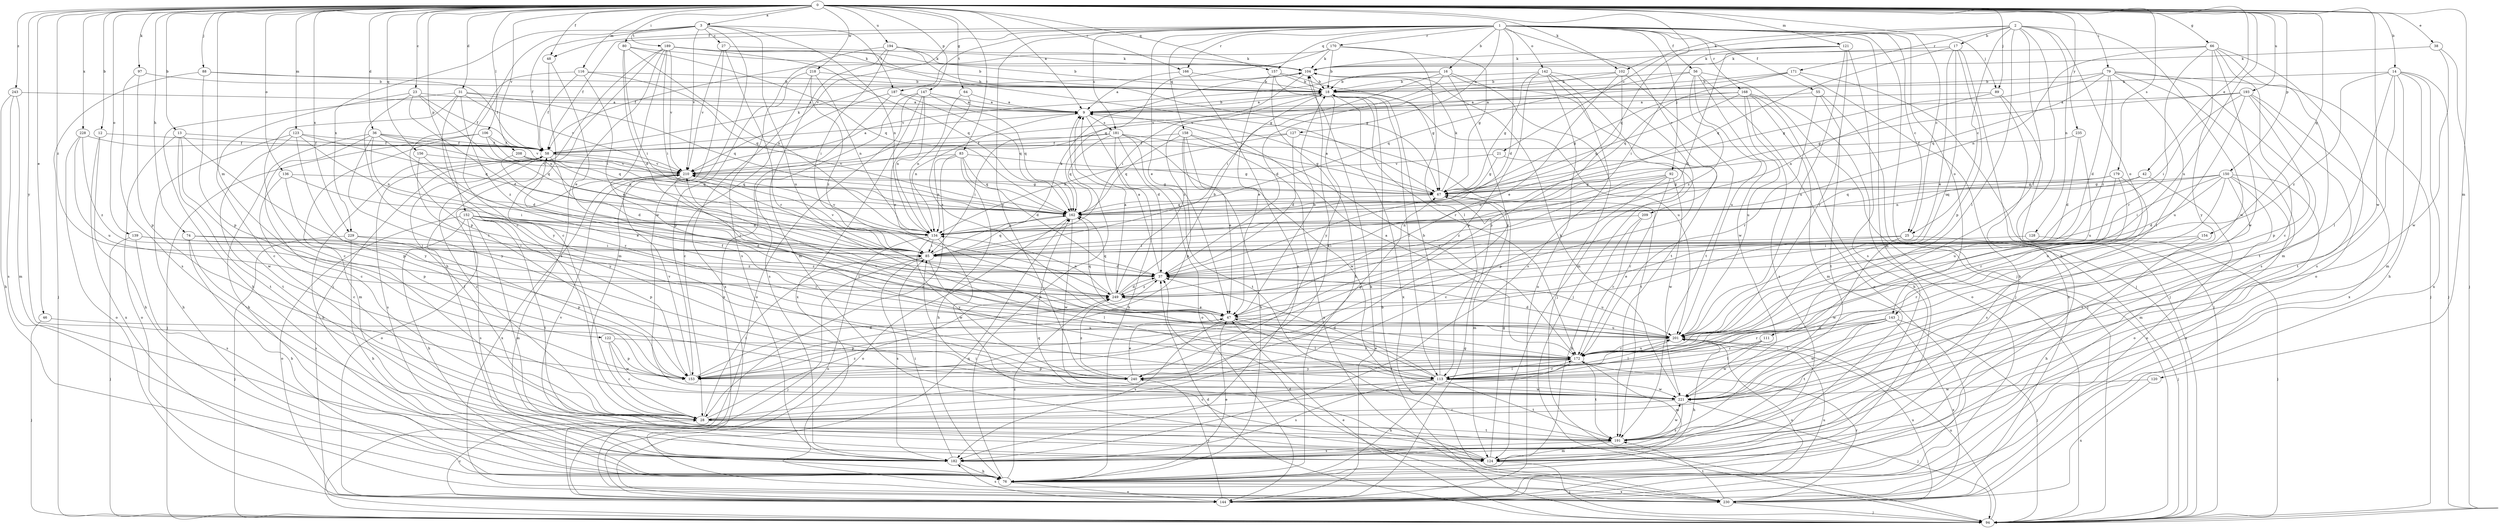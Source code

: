 strict digraph  {
0;
1;
2;
3;
9;
12;
13;
14;
16;
17;
18;
21;
23;
25;
27;
28;
31;
36;
37;
38;
42;
46;
47;
48;
55;
56;
58;
64;
66;
67;
74;
76;
79;
80;
83;
85;
88;
89;
92;
94;
97;
102;
104;
106;
111;
113;
116;
120;
121;
122;
123;
124;
127;
128;
134;
136;
139;
142;
143;
144;
147;
150;
152;
153;
154;
156;
157;
158;
162;
166;
168;
170;
171;
172;
179;
181;
182;
187;
189;
191;
193;
194;
201;
208;
209;
210;
218;
221;
228;
229;
230;
235;
240;
243;
249;
0 -> 3  [label=a];
0 -> 9  [label=a];
0 -> 12  [label=b];
0 -> 13  [label=b];
0 -> 14  [label=b];
0 -> 21  [label=c];
0 -> 23  [label=c];
0 -> 25  [label=c];
0 -> 31  [label=d];
0 -> 36  [label=d];
0 -> 38  [label=e];
0 -> 42  [label=e];
0 -> 46  [label=e];
0 -> 48  [label=f];
0 -> 64  [label=g];
0 -> 66  [label=g];
0 -> 74  [label=h];
0 -> 79  [label=i];
0 -> 80  [label=i];
0 -> 83  [label=i];
0 -> 88  [label=j];
0 -> 89  [label=j];
0 -> 97  [label=k];
0 -> 102  [label=k];
0 -> 106  [label=l];
0 -> 116  [label=m];
0 -> 120  [label=m];
0 -> 121  [label=m];
0 -> 122  [label=m];
0 -> 123  [label=m];
0 -> 136  [label=o];
0 -> 139  [label=o];
0 -> 147  [label=p];
0 -> 150  [label=p];
0 -> 152  [label=p];
0 -> 154  [label=q];
0 -> 156  [label=q];
0 -> 157  [label=q];
0 -> 166  [label=r];
0 -> 179  [label=s];
0 -> 193  [label=u];
0 -> 194  [label=u];
0 -> 201  [label=u];
0 -> 208  [label=v];
0 -> 218  [label=w];
0 -> 221  [label=w];
0 -> 228  [label=x];
0 -> 229  [label=x];
0 -> 235  [label=y];
0 -> 240  [label=y];
0 -> 243  [label=z];
0 -> 249  [label=z];
1 -> 16  [label=b];
1 -> 25  [label=c];
1 -> 37  [label=d];
1 -> 47  [label=e];
1 -> 48  [label=f];
1 -> 55  [label=f];
1 -> 56  [label=f];
1 -> 58  [label=f];
1 -> 89  [label=j];
1 -> 92  [label=j];
1 -> 94  [label=j];
1 -> 124  [label=m];
1 -> 127  [label=n];
1 -> 142  [label=o];
1 -> 143  [label=o];
1 -> 157  [label=q];
1 -> 158  [label=q];
1 -> 166  [label=r];
1 -> 168  [label=r];
1 -> 170  [label=r];
1 -> 181  [label=s];
1 -> 187  [label=t];
1 -> 209  [label=v];
1 -> 210  [label=v];
1 -> 240  [label=y];
2 -> 17  [label=b];
2 -> 25  [label=c];
2 -> 76  [label=h];
2 -> 102  [label=k];
2 -> 111  [label=l];
2 -> 113  [label=l];
2 -> 128  [label=n];
2 -> 143  [label=o];
2 -> 162  [label=q];
2 -> 171  [label=r];
2 -> 221  [label=w];
3 -> 27  [label=c];
3 -> 28  [label=c];
3 -> 58  [label=f];
3 -> 134  [label=n];
3 -> 187  [label=t];
3 -> 189  [label=t];
3 -> 201  [label=u];
3 -> 210  [label=v];
3 -> 221  [label=w];
3 -> 229  [label=x];
9 -> 18  [label=b];
9 -> 37  [label=d];
9 -> 134  [label=n];
9 -> 181  [label=s];
12 -> 58  [label=f];
12 -> 76  [label=h];
12 -> 230  [label=x];
13 -> 58  [label=f];
13 -> 144  [label=o];
13 -> 191  [label=t];
13 -> 221  [label=w];
13 -> 240  [label=y];
14 -> 18  [label=b];
14 -> 76  [label=h];
14 -> 94  [label=j];
14 -> 113  [label=l];
14 -> 124  [label=m];
14 -> 182  [label=s];
14 -> 230  [label=x];
14 -> 249  [label=z];
16 -> 18  [label=b];
16 -> 37  [label=d];
16 -> 85  [label=i];
16 -> 94  [label=j];
16 -> 191  [label=t];
16 -> 210  [label=v];
16 -> 240  [label=y];
17 -> 47  [label=e];
17 -> 94  [label=j];
17 -> 104  [label=k];
17 -> 153  [label=p];
17 -> 162  [label=q];
17 -> 201  [label=u];
18 -> 9  [label=a];
18 -> 113  [label=l];
18 -> 201  [label=u];
18 -> 230  [label=x];
18 -> 240  [label=y];
18 -> 249  [label=z];
21 -> 67  [label=g];
21 -> 153  [label=p];
21 -> 210  [label=v];
23 -> 9  [label=a];
23 -> 28  [label=c];
23 -> 37  [label=d];
23 -> 58  [label=f];
23 -> 113  [label=l];
23 -> 134  [label=n];
25 -> 47  [label=e];
25 -> 85  [label=i];
25 -> 94  [label=j];
25 -> 221  [label=w];
27 -> 104  [label=k];
27 -> 124  [label=m];
27 -> 172  [label=r];
27 -> 210  [label=v];
28 -> 58  [label=f];
28 -> 85  [label=i];
28 -> 104  [label=k];
28 -> 191  [label=t];
28 -> 249  [label=z];
31 -> 9  [label=a];
31 -> 28  [label=c];
31 -> 76  [label=h];
31 -> 162  [label=q];
31 -> 210  [label=v];
31 -> 240  [label=y];
31 -> 249  [label=z];
36 -> 28  [label=c];
36 -> 37  [label=d];
36 -> 58  [label=f];
36 -> 76  [label=h];
36 -> 162  [label=q];
36 -> 172  [label=r];
36 -> 210  [label=v];
36 -> 240  [label=y];
37 -> 9  [label=a];
37 -> 201  [label=u];
37 -> 249  [label=z];
38 -> 94  [label=j];
38 -> 104  [label=k];
38 -> 221  [label=w];
42 -> 67  [label=g];
42 -> 134  [label=n];
42 -> 144  [label=o];
46 -> 94  [label=j];
46 -> 201  [label=u];
47 -> 18  [label=b];
47 -> 113  [label=l];
47 -> 153  [label=p];
47 -> 162  [label=q];
47 -> 182  [label=s];
47 -> 201  [label=u];
48 -> 28  [label=c];
48 -> 47  [label=e];
55 -> 9  [label=a];
55 -> 94  [label=j];
55 -> 172  [label=r];
55 -> 191  [label=t];
56 -> 18  [label=b];
56 -> 94  [label=j];
56 -> 144  [label=o];
56 -> 162  [label=q];
56 -> 201  [label=u];
56 -> 221  [label=w];
56 -> 249  [label=z];
58 -> 9  [label=a];
58 -> 28  [label=c];
58 -> 37  [label=d];
58 -> 76  [label=h];
58 -> 104  [label=k];
58 -> 162  [label=q];
58 -> 182  [label=s];
58 -> 210  [label=v];
64 -> 9  [label=a];
64 -> 47  [label=e];
64 -> 134  [label=n];
66 -> 28  [label=c];
66 -> 104  [label=k];
66 -> 124  [label=m];
66 -> 134  [label=n];
66 -> 144  [label=o];
66 -> 172  [label=r];
66 -> 221  [label=w];
66 -> 240  [label=y];
67 -> 9  [label=a];
67 -> 104  [label=k];
67 -> 124  [label=m];
67 -> 162  [label=q];
74 -> 76  [label=h];
74 -> 85  [label=i];
74 -> 182  [label=s];
74 -> 249  [label=z];
76 -> 9  [label=a];
76 -> 47  [label=e];
76 -> 144  [label=o];
76 -> 230  [label=x];
76 -> 249  [label=z];
79 -> 18  [label=b];
79 -> 37  [label=d];
79 -> 67  [label=g];
79 -> 94  [label=j];
79 -> 113  [label=l];
79 -> 162  [label=q];
79 -> 182  [label=s];
79 -> 191  [label=t];
79 -> 249  [label=z];
80 -> 37  [label=d];
80 -> 85  [label=i];
80 -> 104  [label=k];
80 -> 134  [label=n];
80 -> 162  [label=q];
83 -> 28  [label=c];
83 -> 37  [label=d];
83 -> 67  [label=g];
83 -> 76  [label=h];
83 -> 134  [label=n];
83 -> 162  [label=q];
83 -> 210  [label=v];
85 -> 37  [label=d];
85 -> 94  [label=j];
85 -> 104  [label=k];
85 -> 113  [label=l];
85 -> 162  [label=q];
85 -> 182  [label=s];
85 -> 210  [label=v];
88 -> 18  [label=b];
88 -> 58  [label=f];
88 -> 94  [label=j];
88 -> 153  [label=p];
89 -> 9  [label=a];
89 -> 94  [label=j];
89 -> 134  [label=n];
89 -> 230  [label=x];
92 -> 28  [label=c];
92 -> 67  [label=g];
92 -> 134  [label=n];
92 -> 172  [label=r];
92 -> 221  [label=w];
92 -> 249  [label=z];
94 -> 18  [label=b];
94 -> 37  [label=d];
94 -> 47  [label=e];
94 -> 201  [label=u];
97 -> 18  [label=b];
97 -> 153  [label=p];
97 -> 182  [label=s];
102 -> 18  [label=b];
102 -> 47  [label=e];
102 -> 153  [label=p];
102 -> 191  [label=t];
102 -> 210  [label=v];
104 -> 18  [label=b];
104 -> 85  [label=i];
106 -> 58  [label=f];
106 -> 94  [label=j];
106 -> 124  [label=m];
106 -> 134  [label=n];
106 -> 162  [label=q];
111 -> 113  [label=l];
111 -> 172  [label=r];
111 -> 221  [label=w];
113 -> 18  [label=b];
113 -> 28  [label=c];
113 -> 37  [label=d];
113 -> 47  [label=e];
113 -> 76  [label=h];
113 -> 172  [label=r];
113 -> 182  [label=s];
113 -> 191  [label=t];
113 -> 221  [label=w];
116 -> 18  [label=b];
116 -> 58  [label=f];
116 -> 85  [label=i];
116 -> 153  [label=p];
116 -> 162  [label=q];
120 -> 221  [label=w];
120 -> 230  [label=x];
121 -> 37  [label=d];
121 -> 85  [label=i];
121 -> 104  [label=k];
121 -> 172  [label=r];
121 -> 182  [label=s];
121 -> 201  [label=u];
122 -> 28  [label=c];
122 -> 153  [label=p];
122 -> 172  [label=r];
122 -> 221  [label=w];
123 -> 58  [label=f];
123 -> 76  [label=h];
123 -> 134  [label=n];
123 -> 153  [label=p];
123 -> 162  [label=q];
123 -> 191  [label=t];
124 -> 67  [label=g];
124 -> 85  [label=i];
124 -> 94  [label=j];
124 -> 162  [label=q];
124 -> 210  [label=v];
127 -> 37  [label=d];
127 -> 58  [label=f];
127 -> 134  [label=n];
127 -> 191  [label=t];
128 -> 85  [label=i];
128 -> 94  [label=j];
134 -> 85  [label=i];
134 -> 144  [label=o];
134 -> 210  [label=v];
134 -> 221  [label=w];
134 -> 240  [label=y];
136 -> 28  [label=c];
136 -> 67  [label=g];
136 -> 85  [label=i];
136 -> 153  [label=p];
139 -> 85  [label=i];
139 -> 94  [label=j];
139 -> 182  [label=s];
139 -> 249  [label=z];
142 -> 18  [label=b];
142 -> 67  [label=g];
142 -> 94  [label=j];
142 -> 124  [label=m];
142 -> 144  [label=o];
142 -> 153  [label=p];
142 -> 182  [label=s];
143 -> 94  [label=j];
143 -> 113  [label=l];
143 -> 172  [label=r];
143 -> 191  [label=t];
143 -> 201  [label=u];
143 -> 221  [label=w];
143 -> 230  [label=x];
144 -> 28  [label=c];
144 -> 67  [label=g];
144 -> 104  [label=k];
144 -> 162  [label=q];
144 -> 182  [label=s];
144 -> 201  [label=u];
144 -> 240  [label=y];
147 -> 9  [label=a];
147 -> 47  [label=e];
147 -> 134  [label=n];
147 -> 144  [label=o];
147 -> 162  [label=q];
147 -> 182  [label=s];
147 -> 230  [label=x];
150 -> 37  [label=d];
150 -> 67  [label=g];
150 -> 85  [label=i];
150 -> 124  [label=m];
150 -> 144  [label=o];
150 -> 162  [label=q];
150 -> 191  [label=t];
150 -> 201  [label=u];
150 -> 230  [label=x];
152 -> 37  [label=d];
152 -> 76  [label=h];
152 -> 85  [label=i];
152 -> 124  [label=m];
152 -> 134  [label=n];
152 -> 144  [label=o];
152 -> 153  [label=p];
152 -> 172  [label=r];
152 -> 182  [label=s];
152 -> 191  [label=t];
153 -> 37  [label=d];
153 -> 210  [label=v];
154 -> 76  [label=h];
154 -> 85  [label=i];
154 -> 172  [label=r];
156 -> 47  [label=e];
156 -> 210  [label=v];
156 -> 240  [label=y];
157 -> 18  [label=b];
157 -> 47  [label=e];
157 -> 67  [label=g];
157 -> 76  [label=h];
157 -> 172  [label=r];
158 -> 47  [label=e];
158 -> 58  [label=f];
158 -> 76  [label=h];
158 -> 153  [label=p];
158 -> 162  [label=q];
158 -> 172  [label=r];
158 -> 230  [label=x];
162 -> 134  [label=n];
162 -> 144  [label=o];
162 -> 221  [label=w];
166 -> 9  [label=a];
166 -> 18  [label=b];
166 -> 182  [label=s];
168 -> 9  [label=a];
168 -> 67  [label=g];
168 -> 76  [label=h];
168 -> 124  [label=m];
168 -> 144  [label=o];
168 -> 162  [label=q];
168 -> 182  [label=s];
168 -> 201  [label=u];
170 -> 18  [label=b];
170 -> 58  [label=f];
170 -> 67  [label=g];
170 -> 104  [label=k];
170 -> 113  [label=l];
170 -> 162  [label=q];
171 -> 18  [label=b];
171 -> 76  [label=h];
171 -> 94  [label=j];
171 -> 162  [label=q];
171 -> 210  [label=v];
172 -> 9  [label=a];
172 -> 28  [label=c];
172 -> 113  [label=l];
172 -> 124  [label=m];
172 -> 153  [label=p];
172 -> 191  [label=t];
172 -> 201  [label=u];
172 -> 210  [label=v];
172 -> 240  [label=y];
179 -> 67  [label=g];
179 -> 162  [label=q];
179 -> 172  [label=r];
179 -> 182  [label=s];
179 -> 201  [label=u];
181 -> 58  [label=f];
181 -> 67  [label=g];
181 -> 76  [label=h];
181 -> 85  [label=i];
181 -> 144  [label=o];
181 -> 162  [label=q];
181 -> 191  [label=t];
181 -> 221  [label=w];
182 -> 76  [label=h];
182 -> 85  [label=i];
187 -> 9  [label=a];
187 -> 28  [label=c];
187 -> 162  [label=q];
187 -> 230  [label=x];
189 -> 18  [label=b];
189 -> 67  [label=g];
189 -> 76  [label=h];
189 -> 85  [label=i];
189 -> 94  [label=j];
189 -> 104  [label=k];
189 -> 162  [label=q];
189 -> 182  [label=s];
189 -> 201  [label=u];
189 -> 210  [label=v];
191 -> 124  [label=m];
191 -> 182  [label=s];
191 -> 221  [label=w];
193 -> 9  [label=a];
193 -> 67  [label=g];
193 -> 85  [label=i];
193 -> 153  [label=p];
193 -> 191  [label=t];
193 -> 201  [label=u];
193 -> 230  [label=x];
194 -> 18  [label=b];
194 -> 67  [label=g];
194 -> 85  [label=i];
194 -> 104  [label=k];
194 -> 124  [label=m];
194 -> 182  [label=s];
201 -> 37  [label=d];
201 -> 58  [label=f];
201 -> 76  [label=h];
201 -> 113  [label=l];
201 -> 144  [label=o];
201 -> 172  [label=r];
208 -> 85  [label=i];
208 -> 162  [label=q];
208 -> 210  [label=v];
209 -> 76  [label=h];
209 -> 134  [label=n];
209 -> 172  [label=r];
210 -> 67  [label=g];
210 -> 113  [label=l];
210 -> 144  [label=o];
210 -> 230  [label=x];
218 -> 18  [label=b];
218 -> 134  [label=n];
218 -> 153  [label=p];
218 -> 230  [label=x];
218 -> 249  [label=z];
221 -> 28  [label=c];
221 -> 94  [label=j];
221 -> 104  [label=k];
221 -> 182  [label=s];
228 -> 58  [label=f];
228 -> 144  [label=o];
228 -> 201  [label=u];
228 -> 249  [label=z];
229 -> 76  [label=h];
229 -> 85  [label=i];
229 -> 94  [label=j];
229 -> 153  [label=p];
230 -> 37  [label=d];
230 -> 94  [label=j];
230 -> 172  [label=r];
230 -> 191  [label=t];
230 -> 201  [label=u];
235 -> 37  [label=d];
235 -> 58  [label=f];
235 -> 201  [label=u];
240 -> 47  [label=e];
240 -> 67  [label=g];
240 -> 172  [label=r];
240 -> 221  [label=w];
240 -> 249  [label=z];
243 -> 9  [label=a];
243 -> 76  [label=h];
243 -> 124  [label=m];
243 -> 182  [label=s];
249 -> 9  [label=a];
249 -> 18  [label=b];
249 -> 37  [label=d];
249 -> 47  [label=e];
249 -> 134  [label=n];
249 -> 162  [label=q];
}
